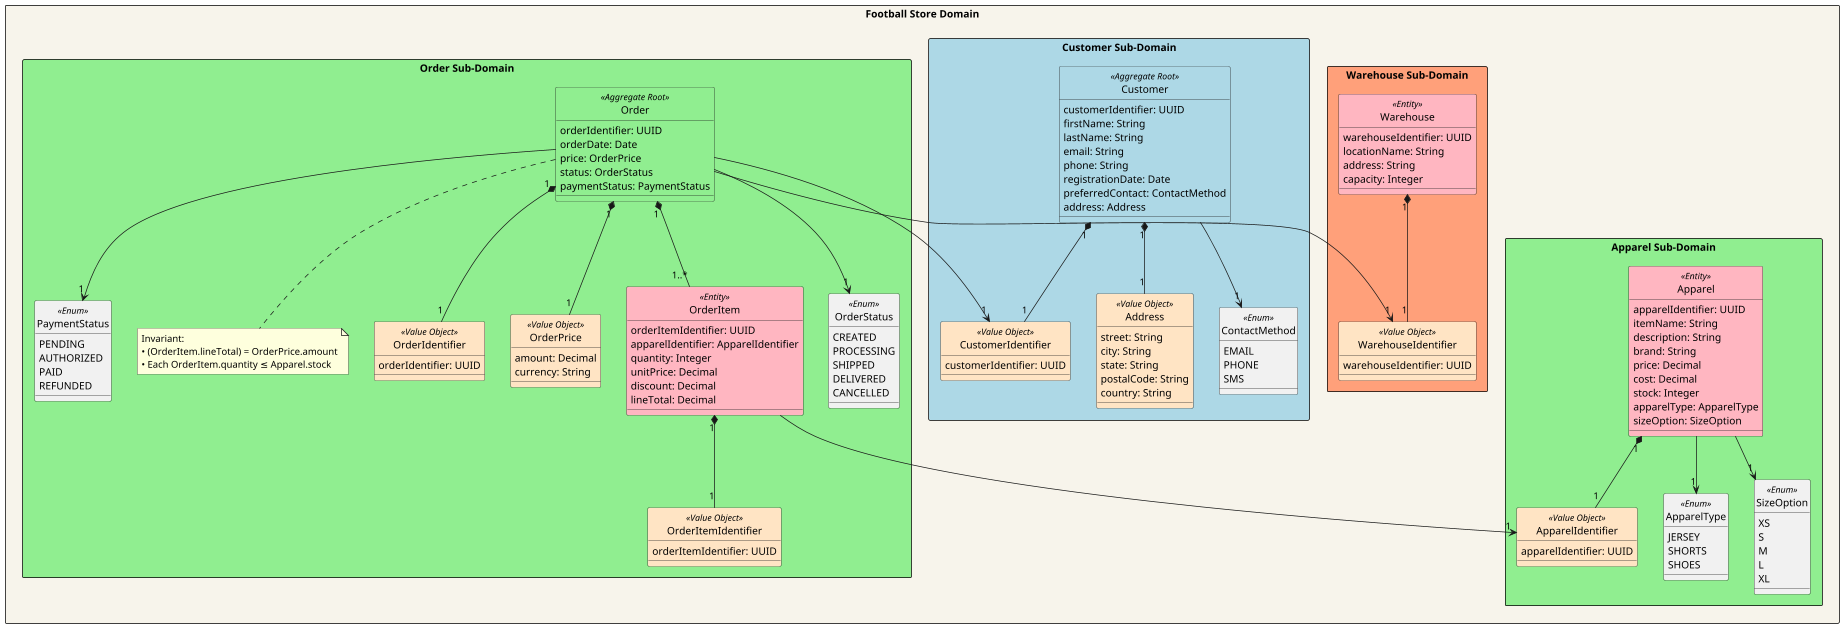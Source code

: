 @startuml
hide circle
top to bottom direction
scale 0.2

!define ENTITY(x) class x << Entity >>
!define AGGREGATE_ROOT(x) class x << Aggregate Root >>
!define VALUE_OBJECT(x) class x << Value Object >>
!define ENUM(x) class x << Enum >>
!pragma useVerticalIf on

skinparam dpi 350
skinparam packageStyle rectangle
skinparam rectangle {
  BackgroundColor #f7f4eb
  BorderColor Black
}

rectangle "Football Store Domain" as Domain {

  Package "Apparel Sub-Domain" as ApparelSD <<Rectangle>> #LightGreen {
    ENTITY(Apparel) #lightpink {
      apparelIdentifier: UUID
      itemName: String
      description: String
      brand: String
      price: Decimal
      cost: Decimal
      stock: Integer
      apparelType: ApparelType
      sizeOption: SizeOption
    }

    VALUE_OBJECT(ApparelIdentifier) #Bisque {
      apparelIdentifier: UUID
    }

    ENUM(ApparelType) {
      JERSEY
      SHORTS
      SHOES
    }

    ENUM(SizeOption) {
      XS
      S
      M
      L
      XL
    }

    Apparel "1" *-- "1" ApparelIdentifier
    Apparel --> "1" ApparelType
    Apparel --> "1" SizeOption
  }

  Package "Customer Sub-Domain" as CustomerSD <<Rectangle>> #LightBlue {
    AGGREGATE_ROOT(Customer) #lightblue {
      customerIdentifier: UUID
      firstName: String
      lastName: String
      email: String
      phone: String
      registrationDate: Date
      preferredContact: ContactMethod
      address: Address
    }

    VALUE_OBJECT(CustomerIdentifier) #Bisque {
      customerIdentifier: UUID
    }
    VALUE_OBJECT(Address) #Bisque {
      street: String
      city: String
      state: String
      postalCode: String
      country: String
    }

    ENUM(ContactMethod) {
      EMAIL
      PHONE
      SMS
    }

    Customer "1" *-- "1" CustomerIdentifier
    Customer "1" *-- "1" Address
    Customer --> "1" ContactMethod
  }

  Package "Warehouse Sub-Domain" as WarehouseSD <<Rectangle>> #LightSalmon {
    ENTITY(Warehouse) #lightpink {
      warehouseIdentifier: UUID
      locationName: String
      address: String
      capacity: Integer
    }

    VALUE_OBJECT(WarehouseIdentifier) #Bisque {
      warehouseIdentifier: UUID
    }

    Warehouse "1" *-- "1" WarehouseIdentifier
  }

  Package "Order Sub-Domain" as OrderSD <<Rectangle>> #LightGreen {
    AGGREGATE_ROOT(Order) #lightgreen {
      orderIdentifier: UUID
      orderDate: Date
      price: OrderPrice
      status: OrderStatus
      paymentStatus: PaymentStatus
    }

    VALUE_OBJECT(OrderIdentifier) #Bisque {
      orderIdentifier: UUID
    }

    VALUE_OBJECT(OrderPrice) #Bisque {
      amount: Decimal
      currency: String
    }

    ENTITY(OrderItem) #lightpink {
      orderItemIdentifier: UUID
      apparelIdentifier: ApparelIdentifier
      quantity: Integer
      unitPrice: Decimal
      discount: Decimal
      lineTotal: Decimal
    }

    VALUE_OBJECT(OrderItemIdentifier) #Bisque {
      orderItemIdentifier: UUID
    }

    ENUM(OrderStatus) {
      CREATED
      PROCESSING
      SHIPPED
      DELIVERED
      CANCELLED
    }

    ENUM(PaymentStatus) {
      PENDING
      AUTHORIZED
      PAID
      REFUNDED
    }

    Order "1" *-- "1" OrderIdentifier
    Order "1" *-- "1" OrderPrice
    Order "1" *-- "1..*" OrderItem
    OrderItem "1" *-- "1" OrderItemIdentifier
    Order --> "1" OrderStatus
    Order --> "1" PaymentStatus
    OrderItem --> "1" ApparelIdentifier

    note bottom of Order
      Invariant:
      • (OrderItem.lineTotal) = OrderPrice.amount
      • Each OrderItem.quantity ≤ Apparel.stock
    end note
  }

  Order --> "1" CustomerIdentifier
  Order --> "1" WarehouseIdentifier
}

@enduml
